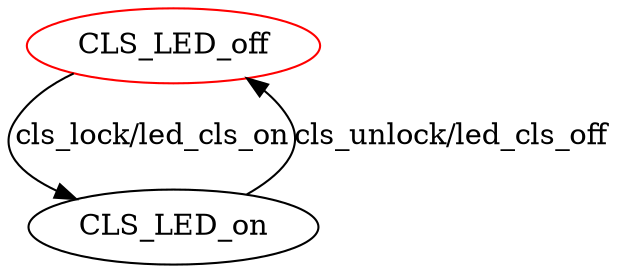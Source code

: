 digraph G {
label=""
CLS_LED_off [color="red"]
CLS_LED_off
CLS_LED_on
CLS_LED_off [label="CLS_LED_off"];
CLS_LED_off -> CLS_LED_on[label="cls_lock/led_cls_on"]
CLS_LED_on [label="CLS_LED_on"];
CLS_LED_on -> CLS_LED_off[label="cls_unlock/led_cls_off"]
}